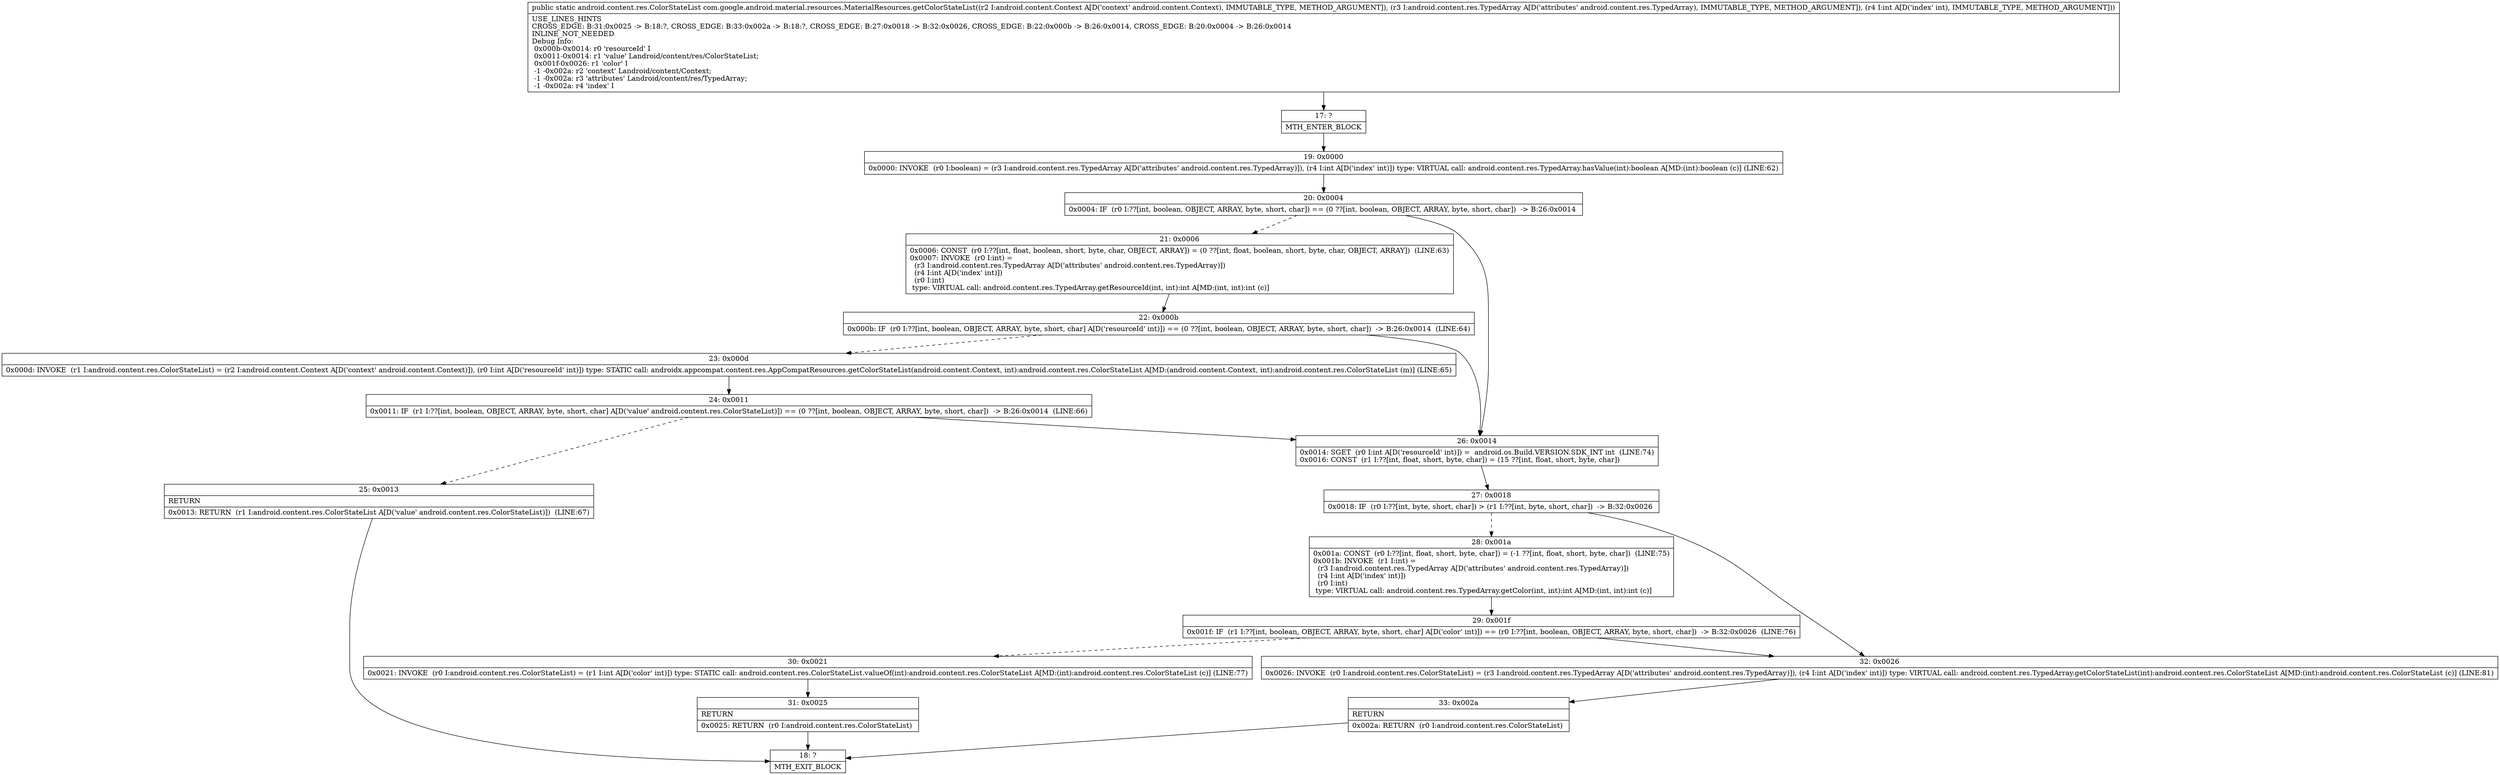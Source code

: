 digraph "CFG forcom.google.android.material.resources.MaterialResources.getColorStateList(Landroid\/content\/Context;Landroid\/content\/res\/TypedArray;I)Landroid\/content\/res\/ColorStateList;" {
Node_17 [shape=record,label="{17\:\ ?|MTH_ENTER_BLOCK\l}"];
Node_19 [shape=record,label="{19\:\ 0x0000|0x0000: INVOKE  (r0 I:boolean) = (r3 I:android.content.res.TypedArray A[D('attributes' android.content.res.TypedArray)]), (r4 I:int A[D('index' int)]) type: VIRTUAL call: android.content.res.TypedArray.hasValue(int):boolean A[MD:(int):boolean (c)] (LINE:62)\l}"];
Node_20 [shape=record,label="{20\:\ 0x0004|0x0004: IF  (r0 I:??[int, boolean, OBJECT, ARRAY, byte, short, char]) == (0 ??[int, boolean, OBJECT, ARRAY, byte, short, char])  \-\> B:26:0x0014 \l}"];
Node_21 [shape=record,label="{21\:\ 0x0006|0x0006: CONST  (r0 I:??[int, float, boolean, short, byte, char, OBJECT, ARRAY]) = (0 ??[int, float, boolean, short, byte, char, OBJECT, ARRAY])  (LINE:63)\l0x0007: INVOKE  (r0 I:int) = \l  (r3 I:android.content.res.TypedArray A[D('attributes' android.content.res.TypedArray)])\l  (r4 I:int A[D('index' int)])\l  (r0 I:int)\l type: VIRTUAL call: android.content.res.TypedArray.getResourceId(int, int):int A[MD:(int, int):int (c)]\l}"];
Node_22 [shape=record,label="{22\:\ 0x000b|0x000b: IF  (r0 I:??[int, boolean, OBJECT, ARRAY, byte, short, char] A[D('resourceId' int)]) == (0 ??[int, boolean, OBJECT, ARRAY, byte, short, char])  \-\> B:26:0x0014  (LINE:64)\l}"];
Node_23 [shape=record,label="{23\:\ 0x000d|0x000d: INVOKE  (r1 I:android.content.res.ColorStateList) = (r2 I:android.content.Context A[D('context' android.content.Context)]), (r0 I:int A[D('resourceId' int)]) type: STATIC call: androidx.appcompat.content.res.AppCompatResources.getColorStateList(android.content.Context, int):android.content.res.ColorStateList A[MD:(android.content.Context, int):android.content.res.ColorStateList (m)] (LINE:65)\l}"];
Node_24 [shape=record,label="{24\:\ 0x0011|0x0011: IF  (r1 I:??[int, boolean, OBJECT, ARRAY, byte, short, char] A[D('value' android.content.res.ColorStateList)]) == (0 ??[int, boolean, OBJECT, ARRAY, byte, short, char])  \-\> B:26:0x0014  (LINE:66)\l}"];
Node_25 [shape=record,label="{25\:\ 0x0013|RETURN\l|0x0013: RETURN  (r1 I:android.content.res.ColorStateList A[D('value' android.content.res.ColorStateList)])  (LINE:67)\l}"];
Node_18 [shape=record,label="{18\:\ ?|MTH_EXIT_BLOCK\l}"];
Node_26 [shape=record,label="{26\:\ 0x0014|0x0014: SGET  (r0 I:int A[D('resourceId' int)]) =  android.os.Build.VERSION.SDK_INT int  (LINE:74)\l0x0016: CONST  (r1 I:??[int, float, short, byte, char]) = (15 ??[int, float, short, byte, char]) \l}"];
Node_27 [shape=record,label="{27\:\ 0x0018|0x0018: IF  (r0 I:??[int, byte, short, char]) \> (r1 I:??[int, byte, short, char])  \-\> B:32:0x0026 \l}"];
Node_28 [shape=record,label="{28\:\ 0x001a|0x001a: CONST  (r0 I:??[int, float, short, byte, char]) = (\-1 ??[int, float, short, byte, char])  (LINE:75)\l0x001b: INVOKE  (r1 I:int) = \l  (r3 I:android.content.res.TypedArray A[D('attributes' android.content.res.TypedArray)])\l  (r4 I:int A[D('index' int)])\l  (r0 I:int)\l type: VIRTUAL call: android.content.res.TypedArray.getColor(int, int):int A[MD:(int, int):int (c)]\l}"];
Node_29 [shape=record,label="{29\:\ 0x001f|0x001f: IF  (r1 I:??[int, boolean, OBJECT, ARRAY, byte, short, char] A[D('color' int)]) == (r0 I:??[int, boolean, OBJECT, ARRAY, byte, short, char])  \-\> B:32:0x0026  (LINE:76)\l}"];
Node_30 [shape=record,label="{30\:\ 0x0021|0x0021: INVOKE  (r0 I:android.content.res.ColorStateList) = (r1 I:int A[D('color' int)]) type: STATIC call: android.content.res.ColorStateList.valueOf(int):android.content.res.ColorStateList A[MD:(int):android.content.res.ColorStateList (c)] (LINE:77)\l}"];
Node_31 [shape=record,label="{31\:\ 0x0025|RETURN\l|0x0025: RETURN  (r0 I:android.content.res.ColorStateList) \l}"];
Node_32 [shape=record,label="{32\:\ 0x0026|0x0026: INVOKE  (r0 I:android.content.res.ColorStateList) = (r3 I:android.content.res.TypedArray A[D('attributes' android.content.res.TypedArray)]), (r4 I:int A[D('index' int)]) type: VIRTUAL call: android.content.res.TypedArray.getColorStateList(int):android.content.res.ColorStateList A[MD:(int):android.content.res.ColorStateList (c)] (LINE:81)\l}"];
Node_33 [shape=record,label="{33\:\ 0x002a|RETURN\l|0x002a: RETURN  (r0 I:android.content.res.ColorStateList) \l}"];
MethodNode[shape=record,label="{public static android.content.res.ColorStateList com.google.android.material.resources.MaterialResources.getColorStateList((r2 I:android.content.Context A[D('context' android.content.Context), IMMUTABLE_TYPE, METHOD_ARGUMENT]), (r3 I:android.content.res.TypedArray A[D('attributes' android.content.res.TypedArray), IMMUTABLE_TYPE, METHOD_ARGUMENT]), (r4 I:int A[D('index' int), IMMUTABLE_TYPE, METHOD_ARGUMENT]))  | USE_LINES_HINTS\lCROSS_EDGE: B:31:0x0025 \-\> B:18:?, CROSS_EDGE: B:33:0x002a \-\> B:18:?, CROSS_EDGE: B:27:0x0018 \-\> B:32:0x0026, CROSS_EDGE: B:22:0x000b \-\> B:26:0x0014, CROSS_EDGE: B:20:0x0004 \-\> B:26:0x0014\lINLINE_NOT_NEEDED\lDebug Info:\l  0x000b\-0x0014: r0 'resourceId' I\l  0x0011\-0x0014: r1 'value' Landroid\/content\/res\/ColorStateList;\l  0x001f\-0x0026: r1 'color' I\l  \-1 \-0x002a: r2 'context' Landroid\/content\/Context;\l  \-1 \-0x002a: r3 'attributes' Landroid\/content\/res\/TypedArray;\l  \-1 \-0x002a: r4 'index' I\l}"];
MethodNode -> Node_17;Node_17 -> Node_19;
Node_19 -> Node_20;
Node_20 -> Node_21[style=dashed];
Node_20 -> Node_26;
Node_21 -> Node_22;
Node_22 -> Node_23[style=dashed];
Node_22 -> Node_26;
Node_23 -> Node_24;
Node_24 -> Node_25[style=dashed];
Node_24 -> Node_26;
Node_25 -> Node_18;
Node_26 -> Node_27;
Node_27 -> Node_28[style=dashed];
Node_27 -> Node_32;
Node_28 -> Node_29;
Node_29 -> Node_30[style=dashed];
Node_29 -> Node_32;
Node_30 -> Node_31;
Node_31 -> Node_18;
Node_32 -> Node_33;
Node_33 -> Node_18;
}

